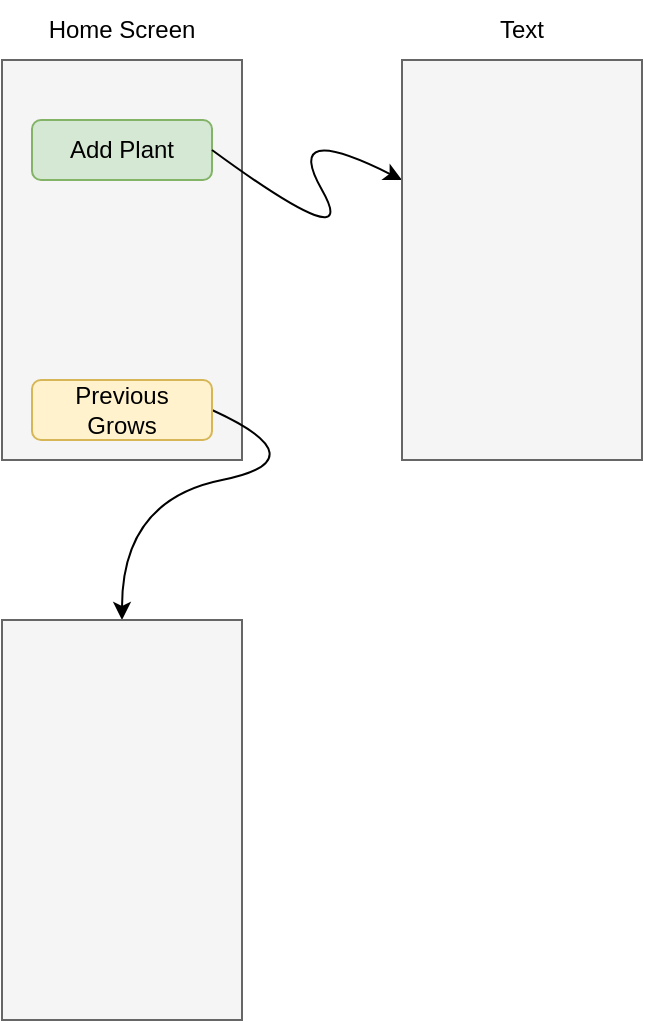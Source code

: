 <mxfile version="24.8.6">
  <diagram id="C5RBs43oDa-KdzZeNtuy" name="Page-1">
    <mxGraphModel dx="954" dy="502" grid="1" gridSize="10" guides="1" tooltips="1" connect="1" arrows="1" fold="1" page="1" pageScale="1" pageWidth="827" pageHeight="1169" math="0" shadow="0">
      <root>
        <mxCell id="WIyWlLk6GJQsqaUBKTNV-0" />
        <mxCell id="WIyWlLk6GJQsqaUBKTNV-1" parent="WIyWlLk6GJQsqaUBKTNV-0" />
        <mxCell id="vSoeEVJ0x-m4CkXqp5DN-0" value="" style="rounded=0;whiteSpace=wrap;html=1;align=center;fillColor=#f5f5f5;fontColor=#333333;strokeColor=#666666;" vertex="1" parent="WIyWlLk6GJQsqaUBKTNV-1">
          <mxGeometry x="40" y="40" width="120" height="200" as="geometry" />
        </mxCell>
        <mxCell id="vSoeEVJ0x-m4CkXqp5DN-1" value="" style="curved=1;endArrow=classic;html=1;rounded=0;exitX=1;exitY=0.5;exitDx=0;exitDy=0;" edge="1" parent="WIyWlLk6GJQsqaUBKTNV-1" source="vSoeEVJ0x-m4CkXqp5DN-9">
          <mxGeometry width="50" height="50" relative="1" as="geometry">
            <mxPoint x="170" y="130" as="sourcePoint" />
            <mxPoint x="100" y="320" as="targetPoint" />
            <Array as="points">
              <mxPoint x="200" y="240" />
              <mxPoint x="100" y="260" />
            </Array>
          </mxGeometry>
        </mxCell>
        <mxCell id="vSoeEVJ0x-m4CkXqp5DN-2" value="Home Screen" style="text;html=1;align=center;verticalAlign=middle;whiteSpace=wrap;rounded=0;" vertex="1" parent="WIyWlLk6GJQsqaUBKTNV-1">
          <mxGeometry x="60" y="10" width="80" height="30" as="geometry" />
        </mxCell>
        <mxCell id="vSoeEVJ0x-m4CkXqp5DN-4" value="" style="rounded=1;whiteSpace=wrap;html=1;fillColor=#d5e8d4;strokeColor=#82b366;" vertex="1" parent="WIyWlLk6GJQsqaUBKTNV-1">
          <mxGeometry x="55" y="70" width="90" height="30" as="geometry" />
        </mxCell>
        <mxCell id="vSoeEVJ0x-m4CkXqp5DN-7" value="Add Plant" style="text;html=1;align=center;verticalAlign=middle;whiteSpace=wrap;rounded=0;" vertex="1" parent="WIyWlLk6GJQsqaUBKTNV-1">
          <mxGeometry x="70" y="70" width="60" height="30" as="geometry" />
        </mxCell>
        <mxCell id="vSoeEVJ0x-m4CkXqp5DN-9" value="" style="rounded=1;whiteSpace=wrap;html=1;fillColor=#fff2cc;strokeColor=#d6b656;" vertex="1" parent="WIyWlLk6GJQsqaUBKTNV-1">
          <mxGeometry x="55" y="200" width="90" height="30" as="geometry" />
        </mxCell>
        <mxCell id="vSoeEVJ0x-m4CkXqp5DN-10" value="Previous Grows" style="text;html=1;align=center;verticalAlign=middle;whiteSpace=wrap;rounded=0;" vertex="1" parent="WIyWlLk6GJQsqaUBKTNV-1">
          <mxGeometry x="70" y="200" width="60" height="30" as="geometry" />
        </mxCell>
        <mxCell id="vSoeEVJ0x-m4CkXqp5DN-11" value="" style="curved=1;endArrow=classic;html=1;rounded=0;exitX=1;exitY=0.5;exitDx=0;exitDy=0;" edge="1" parent="WIyWlLk6GJQsqaUBKTNV-1" source="vSoeEVJ0x-m4CkXqp5DN-4">
          <mxGeometry width="50" height="50" relative="1" as="geometry">
            <mxPoint x="390" y="210" as="sourcePoint" />
            <mxPoint x="240" y="100" as="targetPoint" />
            <Array as="points">
              <mxPoint x="220" y="140" />
              <mxPoint x="180" y="70" />
            </Array>
          </mxGeometry>
        </mxCell>
        <mxCell id="vSoeEVJ0x-m4CkXqp5DN-12" value="" style="rounded=0;whiteSpace=wrap;html=1;align=center;fillColor=#f5f5f5;fontColor=#333333;strokeColor=#666666;" vertex="1" parent="WIyWlLk6GJQsqaUBKTNV-1">
          <mxGeometry x="240" y="40" width="120" height="200" as="geometry" />
        </mxCell>
        <mxCell id="vSoeEVJ0x-m4CkXqp5DN-13" value="" style="rounded=0;whiteSpace=wrap;html=1;align=center;fillColor=#f5f5f5;fontColor=#333333;strokeColor=#666666;" vertex="1" parent="WIyWlLk6GJQsqaUBKTNV-1">
          <mxGeometry x="40" y="320" width="120" height="200" as="geometry" />
        </mxCell>
        <mxCell id="vSoeEVJ0x-m4CkXqp5DN-14" value="Text" style="text;html=1;align=center;verticalAlign=middle;whiteSpace=wrap;rounded=0;" vertex="1" parent="WIyWlLk6GJQsqaUBKTNV-1">
          <mxGeometry x="270" y="10" width="60" height="30" as="geometry" />
        </mxCell>
      </root>
    </mxGraphModel>
  </diagram>
</mxfile>
